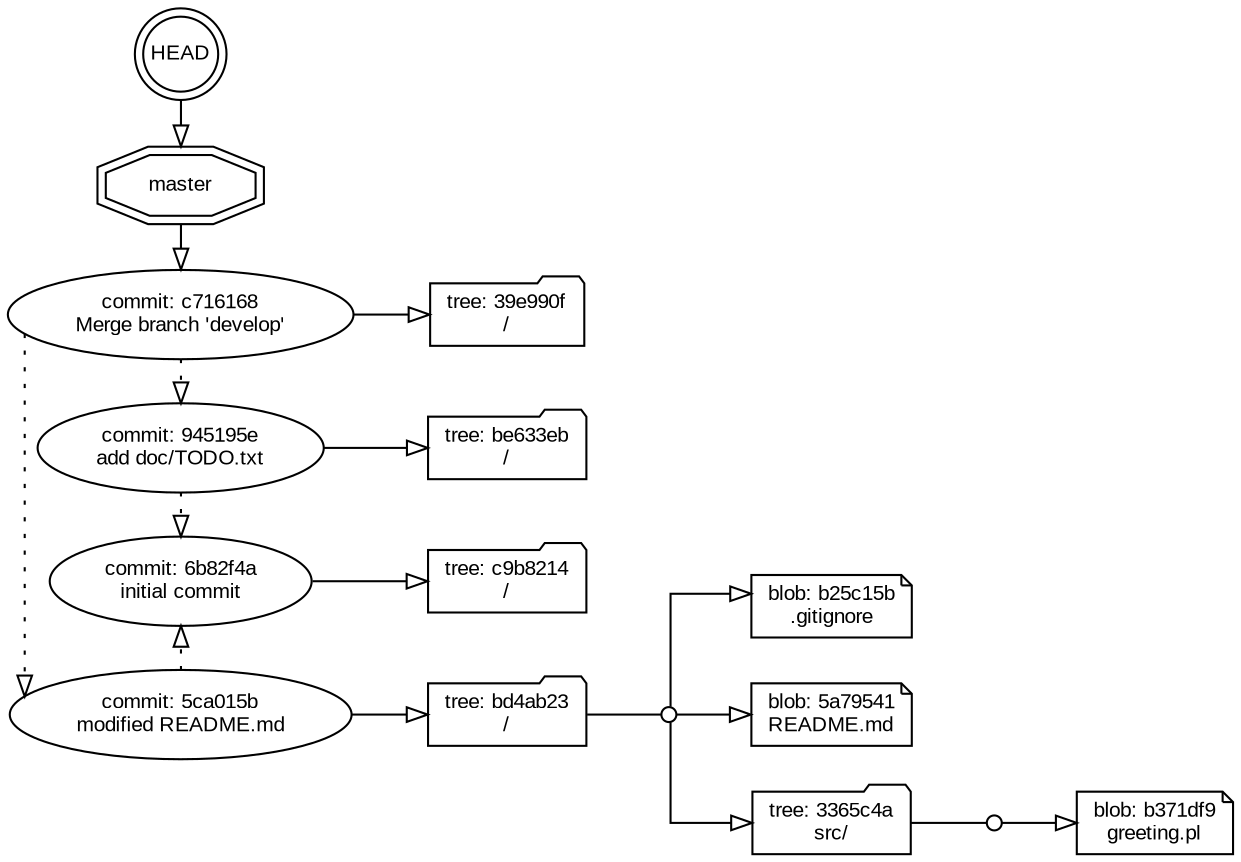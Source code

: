 // Git Repository graph
digraph main {
	node [fillcolor=white fontname=arial fontsize=10 height=0.3 shape=note style=filled]
	edge [arrowhead=onormal constraint=true fontname=arial fontsize=10]
	graph [layout=dot nodesep=0.3 rank=max rankdir=LR ranksep=0.5 splines=ortho]
	HEAD [label=HEAD fixedsize=true shape=doublecircle width=0.5]
	master [label=master shape=doubleoctagon width=0.3]
	master -> c7161686601c6fa8cd76bd20f8209e0d483e85c3 [constraint=false minlen=1 weight=2]

	c7161686601c6fa8cd76bd20f8209e0d483e85c3 [label="commit: c716168
Merge branch 'develop'" shape=ellipse]
	c7161686601c6fa8cd76bd20f8209e0d483e85c3 -> c716168_39e990f [weight=2]
	c716168_39e990f [label="tree: 39e990f
/" shape=folder]


	"945195ef39a48f726cd3a5bdfbe873fcba7b0c34" [label="commit: 945195e
add doc/TODO.txt" shape=ellipse]
	"945195ef39a48f726cd3a5bdfbe873fcba7b0c34" -> "945195e_be633eb" [weight=2]
	"945195e_be633eb" [label="tree: be633eb
/" shape=folder]


	"6b82f4a25697fcf833de3a0bc355e5cfcea6cc10" [label="commit: 6b82f4a
initial commit" shape=ellipse]
	"6b82f4a25697fcf833de3a0bc355e5cfcea6cc10" -> "6b82f4a_c9b8214" [weight=2]
	"6b82f4a_c9b8214" [label="tree: c9b8214
/" shape=folder]

	"945195ef39a48f726cd3a5bdfbe873fcba7b0c34" -> "6b82f4a25697fcf833de3a0bc355e5cfcea6cc10" [constraint=false style=dotted weight=0]
	c7161686601c6fa8cd76bd20f8209e0d483e85c3 -> "945195ef39a48f726cd3a5bdfbe873fcba7b0c34" [constraint=false style=dotted weight=0]



	"5ca015b0ea774ecc6beb18848dd4dbff787a6852" [label="commit: 5ca015b
modified README.md" shape=ellipse]
	"5ca015b0ea774ecc6beb18848dd4dbff787a6852" -> "5ca015b_bd4ab23" [weight=2]
	"5ca015b_bd4ab23" [label="tree: bd4ab23
/" shape=folder]
	"5ca015b_bd4ab23__" [shape=point width=0.1]
	"5ca015b_bd4ab23" -> "5ca015b_bd4ab23__" [arrowhead=none weight=4]
	"5ca015b_b25c15b" [label="blob: b25c15b
.gitignore"]
	"5ca015b_bd4ab23__" -> "5ca015b_b25c15b"
	"5ca015b_5a79541" [label="blob: 5a79541
README.md"]
	"5ca015b_bd4ab23__" -> "5ca015b_5a79541"
	"5ca015b_3365c4a" [label="tree: 3365c4a
src/" shape=folder]
	"5ca015b_3365c4a__" [shape=point width=0.1]
	"5ca015b_3365c4a" -> "5ca015b_3365c4a__" [arrowhead=none weight=4]
	"5ca015b_b371df9" [label="blob: b371df9
greeting.pl"]
	"5ca015b_3365c4a__" -> "5ca015b_b371df9"
	"5ca015b_bd4ab23__" -> "5ca015b_3365c4a"


	"5ca015b0ea774ecc6beb18848dd4dbff787a6852" -> "6b82f4a25697fcf833de3a0bc355e5cfcea6cc10" [constraint=false style=dotted weight=0]
	c7161686601c6fa8cd76bd20f8209e0d483e85c3 -> "5ca015b0ea774ecc6beb18848dd4dbff787a6852" [constraint=false style=dotted weight=0]
	c7161686601c6fa8cd76bd20f8209e0d483e85c3
	"945195ef39a48f726cd3a5bdfbe873fcba7b0c34"
	"6b82f4a25697fcf833de3a0bc355e5cfcea6cc10"
	"5ca015b0ea774ecc6beb18848dd4dbff787a6852"
	HEAD -> master [constraint=false minlen=1]
}
